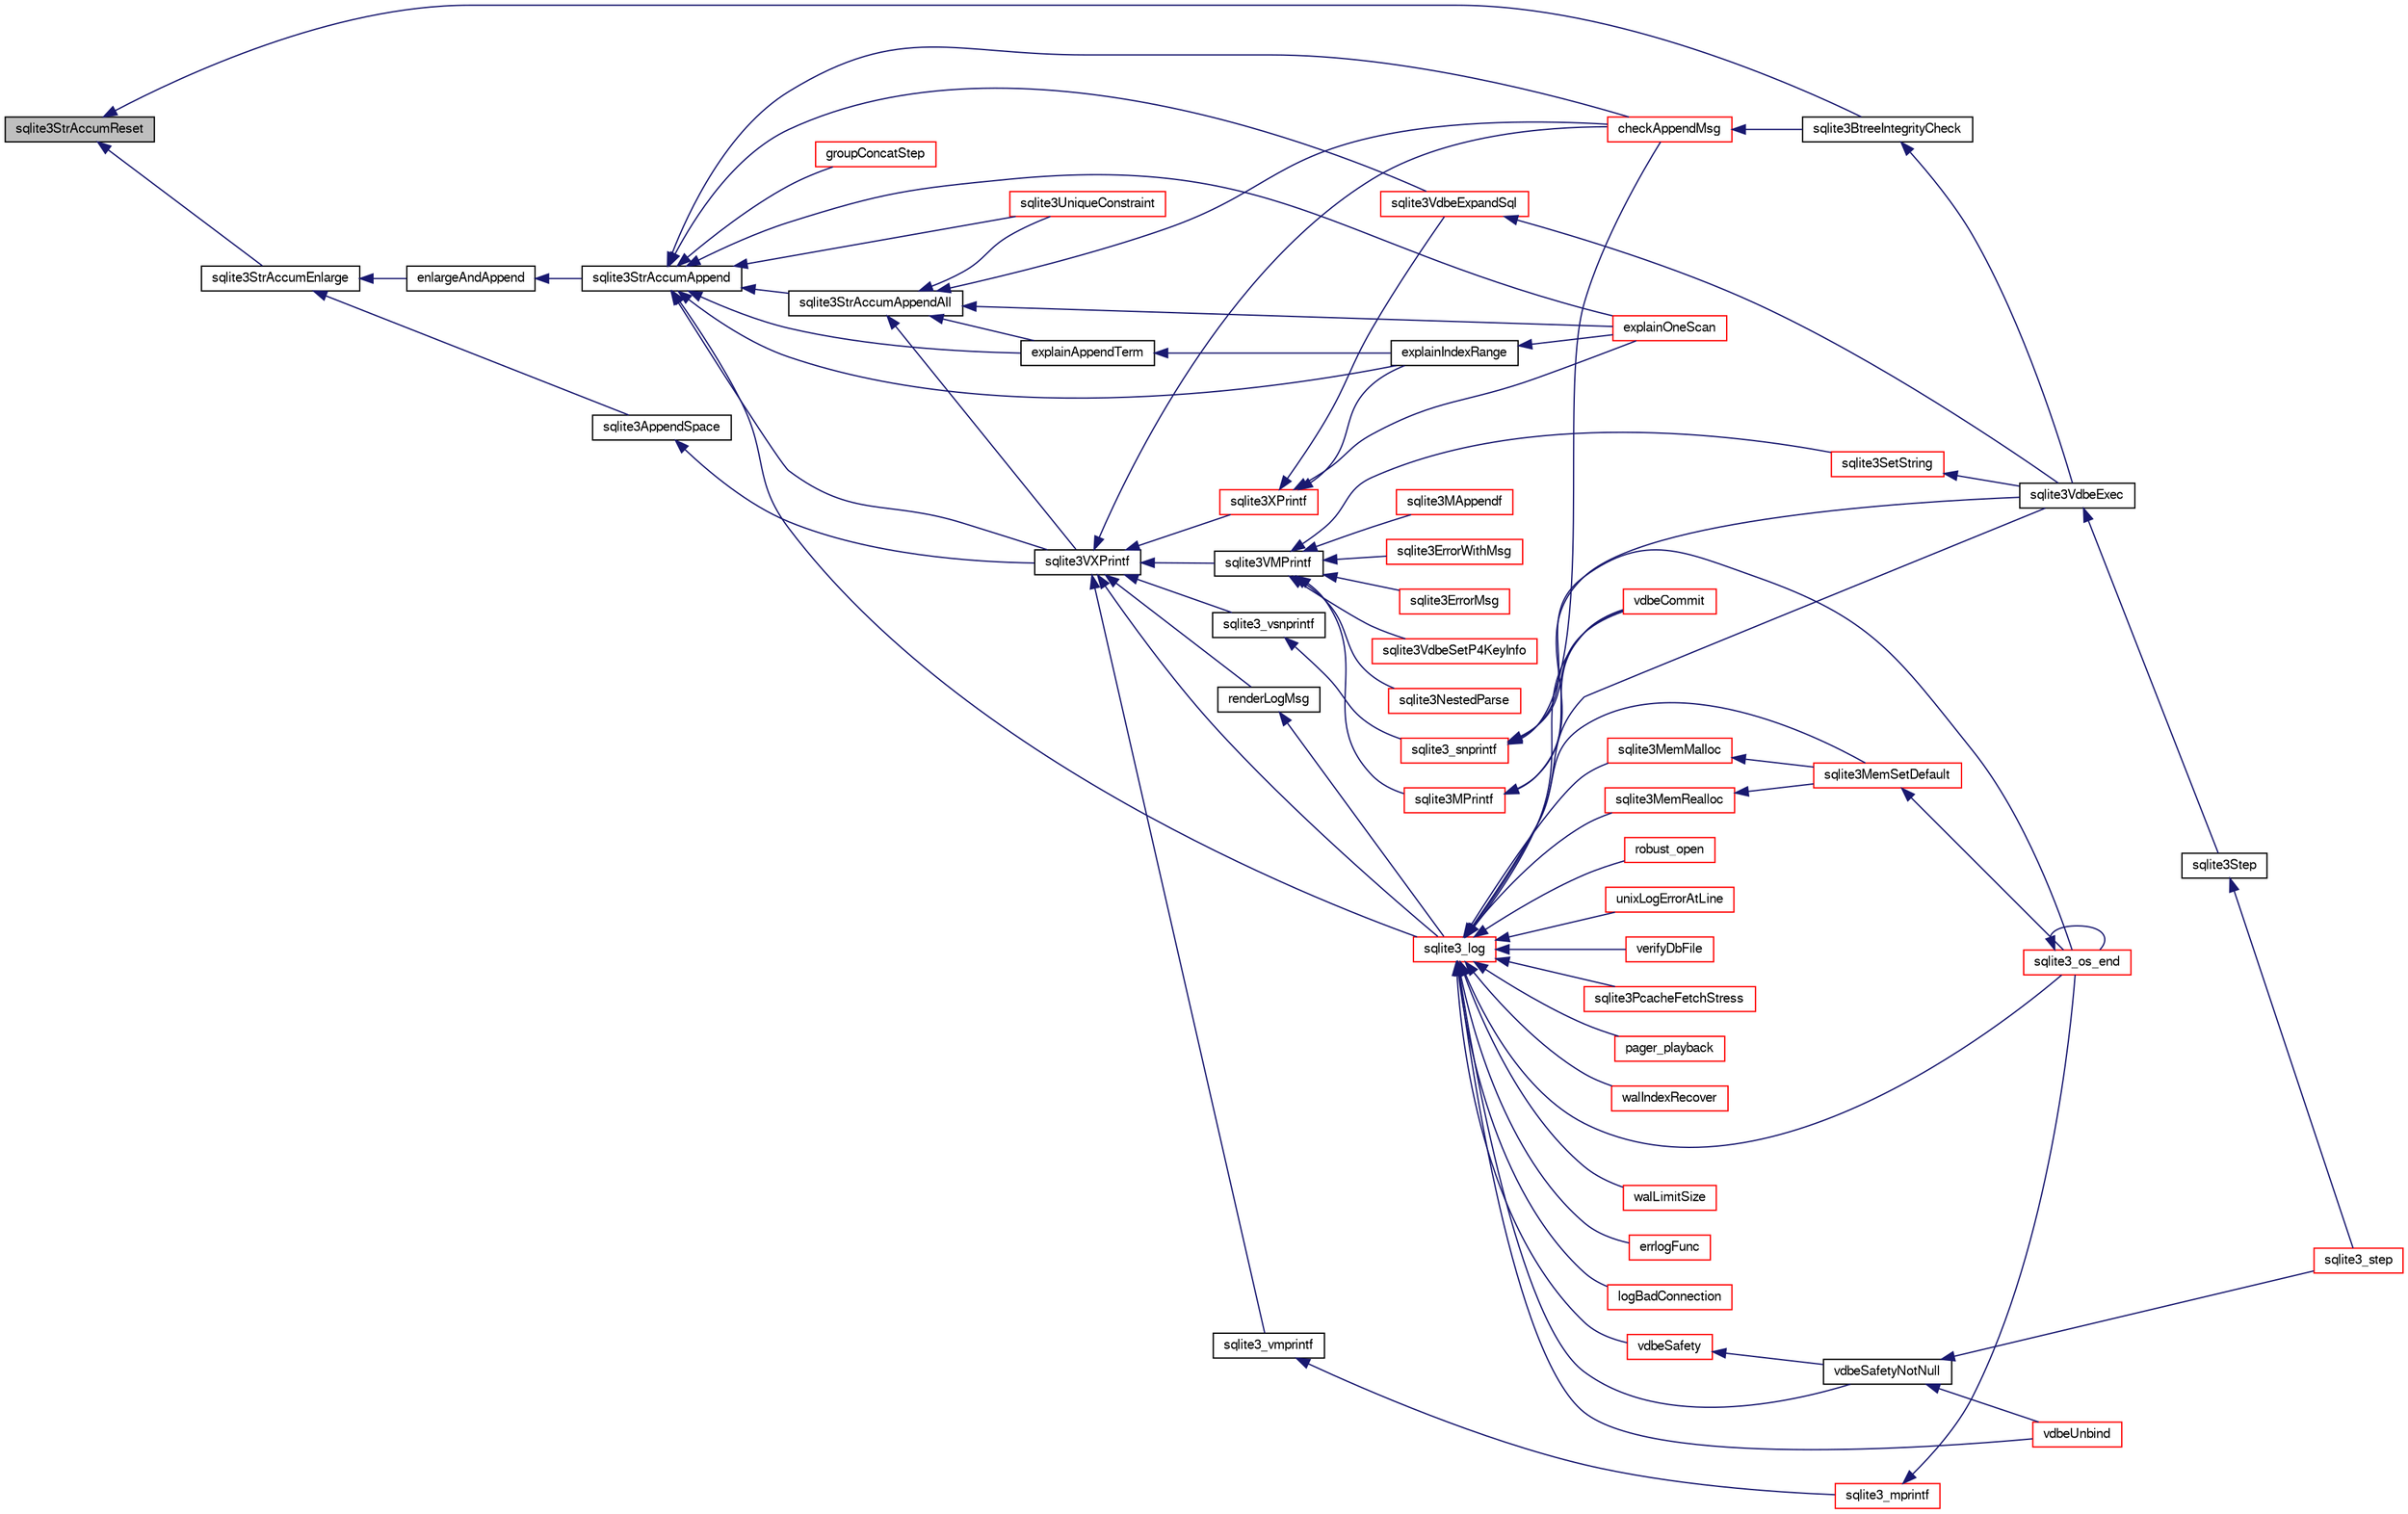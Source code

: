 digraph "sqlite3StrAccumReset"
{
  edge [fontname="FreeSans",fontsize="10",labelfontname="FreeSans",labelfontsize="10"];
  node [fontname="FreeSans",fontsize="10",shape=record];
  rankdir="LR";
  Node719197 [label="sqlite3StrAccumReset",height=0.2,width=0.4,color="black", fillcolor="grey75", style="filled", fontcolor="black"];
  Node719197 -> Node719198 [dir="back",color="midnightblue",fontsize="10",style="solid",fontname="FreeSans"];
  Node719198 [label="sqlite3StrAccumEnlarge",height=0.2,width=0.4,color="black", fillcolor="white", style="filled",URL="$sqlite3_8c.html#a38976500a97c69d65086eeccca82dd96"];
  Node719198 -> Node719199 [dir="back",color="midnightblue",fontsize="10",style="solid",fontname="FreeSans"];
  Node719199 [label="sqlite3AppendSpace",height=0.2,width=0.4,color="black", fillcolor="white", style="filled",URL="$sqlite3_8c.html#aefd38a5afc0020d4a93855c3ee7c63a8"];
  Node719199 -> Node719200 [dir="back",color="midnightblue",fontsize="10",style="solid",fontname="FreeSans"];
  Node719200 [label="sqlite3VXPrintf",height=0.2,width=0.4,color="black", fillcolor="white", style="filled",URL="$sqlite3_8c.html#a63c25806c9bd4a2b76f9a0eb232c6bde"];
  Node719200 -> Node719201 [dir="back",color="midnightblue",fontsize="10",style="solid",fontname="FreeSans"];
  Node719201 [label="sqlite3VMPrintf",height=0.2,width=0.4,color="black", fillcolor="white", style="filled",URL="$sqlite3_8c.html#a05535d0982ef06fbc2ee8195ebbae689"];
  Node719201 -> Node719202 [dir="back",color="midnightblue",fontsize="10",style="solid",fontname="FreeSans"];
  Node719202 [label="sqlite3SetString",height=0.2,width=0.4,color="red", fillcolor="white", style="filled",URL="$sqlite3_8c.html#aad368822484a1ceae010a829e27454ae"];
  Node719202 -> Node719229 [dir="back",color="midnightblue",fontsize="10",style="solid",fontname="FreeSans"];
  Node719229 [label="sqlite3VdbeExec",height=0.2,width=0.4,color="black", fillcolor="white", style="filled",URL="$sqlite3_8c.html#a8ce40a614bdc56719c4d642b1e4dfb21"];
  Node719229 -> Node719204 [dir="back",color="midnightblue",fontsize="10",style="solid",fontname="FreeSans"];
  Node719204 [label="sqlite3Step",height=0.2,width=0.4,color="black", fillcolor="white", style="filled",URL="$sqlite3_8c.html#a3f2872e873e2758a4beedad1d5113554"];
  Node719204 -> Node719205 [dir="back",color="midnightblue",fontsize="10",style="solid",fontname="FreeSans"];
  Node719205 [label="sqlite3_step",height=0.2,width=0.4,color="red", fillcolor="white", style="filled",URL="$sqlite3_8h.html#ac1e491ce36b7471eb28387f7d3c74334"];
  Node719201 -> Node719467 [dir="back",color="midnightblue",fontsize="10",style="solid",fontname="FreeSans"];
  Node719467 [label="sqlite3MPrintf",height=0.2,width=0.4,color="red", fillcolor="white", style="filled",URL="$sqlite3_8c.html#a208ef0df84e9778778804a19af03efea"];
  Node719467 -> Node719474 [dir="back",color="midnightblue",fontsize="10",style="solid",fontname="FreeSans"];
  Node719474 [label="vdbeCommit",height=0.2,width=0.4,color="red", fillcolor="white", style="filled",URL="$sqlite3_8c.html#a5d7f1e0625451b987728f600cfe1b92d"];
  Node719467 -> Node719229 [dir="back",color="midnightblue",fontsize="10",style="solid",fontname="FreeSans"];
  Node719201 -> Node720041 [dir="back",color="midnightblue",fontsize="10",style="solid",fontname="FreeSans"];
  Node720041 [label="sqlite3MAppendf",height=0.2,width=0.4,color="red", fillcolor="white", style="filled",URL="$sqlite3_8c.html#a43b33971f250cf38164a84f751057bce"];
  Node719201 -> Node719922 [dir="back",color="midnightblue",fontsize="10",style="solid",fontname="FreeSans"];
  Node719922 [label="sqlite3ErrorWithMsg",height=0.2,width=0.4,color="red", fillcolor="white", style="filled",URL="$sqlite3_8c.html#a11feb4cd8e77d59df266587cfe1b2641"];
  Node719201 -> Node720042 [dir="back",color="midnightblue",fontsize="10",style="solid",fontname="FreeSans"];
  Node720042 [label="sqlite3ErrorMsg",height=0.2,width=0.4,color="red", fillcolor="white", style="filled",URL="$sqlite3_8c.html#aee2798e173651adae0f9c85469f3457d"];
  Node719201 -> Node719663 [dir="back",color="midnightblue",fontsize="10",style="solid",fontname="FreeSans"];
  Node719663 [label="sqlite3VdbeSetP4KeyInfo",height=0.2,width=0.4,color="red", fillcolor="white", style="filled",URL="$sqlite3_8c.html#a342090b36fbf7fdace2a23b8efca030c"];
  Node719201 -> Node719372 [dir="back",color="midnightblue",fontsize="10",style="solid",fontname="FreeSans"];
  Node719372 [label="sqlite3NestedParse",height=0.2,width=0.4,color="red", fillcolor="white", style="filled",URL="$sqlite3_8c.html#ae78bd6187a28892732af5428ec15b03f"];
  Node719200 -> Node719700 [dir="back",color="midnightblue",fontsize="10",style="solid",fontname="FreeSans"];
  Node719700 [label="sqlite3_vmprintf",height=0.2,width=0.4,color="black", fillcolor="white", style="filled",URL="$sqlite3_8h.html#ac240de67ddf003828f16a6d9dd3fa3ca"];
  Node719700 -> Node719701 [dir="back",color="midnightblue",fontsize="10",style="solid",fontname="FreeSans"];
  Node719701 [label="sqlite3_mprintf",height=0.2,width=0.4,color="red", fillcolor="white", style="filled",URL="$sqlite3_8h.html#a9533933e57f7ccbb48c32041ce3a8862"];
  Node719701 -> Node719485 [dir="back",color="midnightblue",fontsize="10",style="solid",fontname="FreeSans"];
  Node719485 [label="sqlite3_os_end",height=0.2,width=0.4,color="red", fillcolor="white", style="filled",URL="$sqlite3_8h.html#a2288c95881ecca13d994e42b6a958906"];
  Node719485 -> Node719485 [dir="back",color="midnightblue",fontsize="10",style="solid",fontname="FreeSans"];
  Node719200 -> Node719710 [dir="back",color="midnightblue",fontsize="10",style="solid",fontname="FreeSans"];
  Node719710 [label="sqlite3_vsnprintf",height=0.2,width=0.4,color="black", fillcolor="white", style="filled",URL="$sqlite3_8h.html#a095af9d57b6df1b95a77df71b9bce062"];
  Node719710 -> Node719711 [dir="back",color="midnightblue",fontsize="10",style="solid",fontname="FreeSans"];
  Node719711 [label="sqlite3_snprintf",height=0.2,width=0.4,color="red", fillcolor="white", style="filled",URL="$sqlite3_8h.html#af4558fab7cb8fb1e61fd642d3e017ef7"];
  Node719711 -> Node719485 [dir="back",color="midnightblue",fontsize="10",style="solid",fontname="FreeSans"];
  Node719711 -> Node719751 [dir="back",color="midnightblue",fontsize="10",style="solid",fontname="FreeSans"];
  Node719751 [label="checkAppendMsg",height=0.2,width=0.4,color="red", fillcolor="white", style="filled",URL="$sqlite3_8c.html#a4366e7af81727e2d755d3c9a635b055e"];
  Node719751 -> Node719594 [dir="back",color="midnightblue",fontsize="10",style="solid",fontname="FreeSans"];
  Node719594 [label="sqlite3BtreeIntegrityCheck",height=0.2,width=0.4,color="black", fillcolor="white", style="filled",URL="$sqlite3_8c.html#aa00011902d9e5ba26452d147c43fa1d8"];
  Node719594 -> Node719229 [dir="back",color="midnightblue",fontsize="10",style="solid",fontname="FreeSans"];
  Node719711 -> Node719474 [dir="back",color="midnightblue",fontsize="10",style="solid",fontname="FreeSans"];
  Node719200 -> Node719848 [dir="back",color="midnightblue",fontsize="10",style="solid",fontname="FreeSans"];
  Node719848 [label="renderLogMsg",height=0.2,width=0.4,color="black", fillcolor="white", style="filled",URL="$sqlite3_8c.html#a7a02b43ce0a27bb52085c7f446d115af"];
  Node719848 -> Node719849 [dir="back",color="midnightblue",fontsize="10",style="solid",fontname="FreeSans"];
  Node719849 [label="sqlite3_log",height=0.2,width=0.4,color="red", fillcolor="white", style="filled",URL="$sqlite3_8h.html#a298c9699bf9c143662c6b1fec4b2dc3b"];
  Node719849 -> Node719850 [dir="back",color="midnightblue",fontsize="10",style="solid",fontname="FreeSans"];
  Node719850 [label="sqlite3MemMalloc",height=0.2,width=0.4,color="red", fillcolor="white", style="filled",URL="$sqlite3_8c.html#a53157f1a669f949332f44ca9f15c0a43"];
  Node719850 -> Node719694 [dir="back",color="midnightblue",fontsize="10",style="solid",fontname="FreeSans"];
  Node719694 [label="sqlite3MemSetDefault",height=0.2,width=0.4,color="red", fillcolor="white", style="filled",URL="$sqlite3_8c.html#a162fbfd727e92c5f8f72625b5ff62549"];
  Node719694 -> Node719485 [dir="back",color="midnightblue",fontsize="10",style="solid",fontname="FreeSans"];
  Node719849 -> Node719851 [dir="back",color="midnightblue",fontsize="10",style="solid",fontname="FreeSans"];
  Node719851 [label="sqlite3MemRealloc",height=0.2,width=0.4,color="red", fillcolor="white", style="filled",URL="$sqlite3_8c.html#addd043cc5742c3b0cf536763cd4e6948"];
  Node719851 -> Node719694 [dir="back",color="midnightblue",fontsize="10",style="solid",fontname="FreeSans"];
  Node719849 -> Node719694 [dir="back",color="midnightblue",fontsize="10",style="solid",fontname="FreeSans"];
  Node719849 -> Node719852 [dir="back",color="midnightblue",fontsize="10",style="solid",fontname="FreeSans"];
  Node719852 [label="logBadConnection",height=0.2,width=0.4,color="red", fillcolor="white", style="filled",URL="$sqlite3_8c.html#a8aa249fac852b22bb1227e2bc2921f11"];
  Node719849 -> Node719857 [dir="back",color="midnightblue",fontsize="10",style="solid",fontname="FreeSans"];
  Node719857 [label="robust_open",height=0.2,width=0.4,color="red", fillcolor="white", style="filled",URL="$sqlite3_8c.html#a0eb989e531821c6a1deb85a3ba0021c0"];
  Node719849 -> Node719859 [dir="back",color="midnightblue",fontsize="10",style="solid",fontname="FreeSans"];
  Node719859 [label="unixLogErrorAtLine",height=0.2,width=0.4,color="red", fillcolor="white", style="filled",URL="$sqlite3_8c.html#a23b4a35445d08fc62ef2d5c3d56c1640"];
  Node719849 -> Node719873 [dir="back",color="midnightblue",fontsize="10",style="solid",fontname="FreeSans"];
  Node719873 [label="verifyDbFile",height=0.2,width=0.4,color="red", fillcolor="white", style="filled",URL="$sqlite3_8c.html#a0ff620ba7a3e7e727c37c0b172d12c66"];
  Node719849 -> Node719485 [dir="back",color="midnightblue",fontsize="10",style="solid",fontname="FreeSans"];
  Node719849 -> Node719874 [dir="back",color="midnightblue",fontsize="10",style="solid",fontname="FreeSans"];
  Node719874 [label="sqlite3PcacheFetchStress",height=0.2,width=0.4,color="red", fillcolor="white", style="filled",URL="$sqlite3_8c.html#a83644ab4d77e1649ae5336b659edb351"];
  Node719849 -> Node719567 [dir="back",color="midnightblue",fontsize="10",style="solid",fontname="FreeSans"];
  Node719567 [label="pager_playback",height=0.2,width=0.4,color="red", fillcolor="white", style="filled",URL="$sqlite3_8c.html#a9d9a750a9fc76eb4b668c8a16b164a65"];
  Node719849 -> Node719741 [dir="back",color="midnightblue",fontsize="10",style="solid",fontname="FreeSans"];
  Node719741 [label="walIndexRecover",height=0.2,width=0.4,color="red", fillcolor="white", style="filled",URL="$sqlite3_8c.html#ab4ee99f3710323acbeb6c495dd18d205"];
  Node719849 -> Node719685 [dir="back",color="midnightblue",fontsize="10",style="solid",fontname="FreeSans"];
  Node719685 [label="walLimitSize",height=0.2,width=0.4,color="red", fillcolor="white", style="filled",URL="$sqlite3_8c.html#a7d814227c8fb4a3441c42e9f2fdade3b"];
  Node719849 -> Node719474 [dir="back",color="midnightblue",fontsize="10",style="solid",fontname="FreeSans"];
  Node719849 -> Node719875 [dir="back",color="midnightblue",fontsize="10",style="solid",fontname="FreeSans"];
  Node719875 [label="vdbeSafety",height=0.2,width=0.4,color="red", fillcolor="white", style="filled",URL="$sqlite3_8c.html#ad376f1aa66b2801fa8fb2fb134f370fd"];
  Node719875 -> Node719876 [dir="back",color="midnightblue",fontsize="10",style="solid",fontname="FreeSans"];
  Node719876 [label="vdbeSafetyNotNull",height=0.2,width=0.4,color="black", fillcolor="white", style="filled",URL="$sqlite3_8c.html#a018448275e86f09d8af8033cec4cafdf"];
  Node719876 -> Node719205 [dir="back",color="midnightblue",fontsize="10",style="solid",fontname="FreeSans"];
  Node719876 -> Node719877 [dir="back",color="midnightblue",fontsize="10",style="solid",fontname="FreeSans"];
  Node719877 [label="vdbeUnbind",height=0.2,width=0.4,color="red", fillcolor="white", style="filled",URL="$sqlite3_8c.html#ae3ca3d8a878660305a0efd0c73c9f064"];
  Node719849 -> Node719876 [dir="back",color="midnightblue",fontsize="10",style="solid",fontname="FreeSans"];
  Node719849 -> Node719877 [dir="back",color="midnightblue",fontsize="10",style="solid",fontname="FreeSans"];
  Node719849 -> Node719229 [dir="back",color="midnightblue",fontsize="10",style="solid",fontname="FreeSans"];
  Node719849 -> Node719826 [dir="back",color="midnightblue",fontsize="10",style="solid",fontname="FreeSans"];
  Node719826 [label="errlogFunc",height=0.2,width=0.4,color="red", fillcolor="white", style="filled",URL="$sqlite3_8c.html#a56d5c8e1f0a43e4c9f8864c27065393f"];
  Node719200 -> Node719849 [dir="back",color="midnightblue",fontsize="10",style="solid",fontname="FreeSans"];
  Node719200 -> Node720069 [dir="back",color="midnightblue",fontsize="10",style="solid",fontname="FreeSans"];
  Node720069 [label="sqlite3XPrintf",height=0.2,width=0.4,color="red", fillcolor="white", style="filled",URL="$sqlite3_8c.html#afa51896b0f07c74fe11c806a5df7030c"];
  Node720069 -> Node719893 [dir="back",color="midnightblue",fontsize="10",style="solid",fontname="FreeSans"];
  Node719893 [label="sqlite3VdbeExpandSql",height=0.2,width=0.4,color="red", fillcolor="white", style="filled",URL="$sqlite3_8c.html#a5a497837d5d69b92e7bca23673589c69"];
  Node719893 -> Node719229 [dir="back",color="midnightblue",fontsize="10",style="solid",fontname="FreeSans"];
  Node720069 -> Node720070 [dir="back",color="midnightblue",fontsize="10",style="solid",fontname="FreeSans"];
  Node720070 [label="explainIndexRange",height=0.2,width=0.4,color="black", fillcolor="white", style="filled",URL="$sqlite3_8c.html#a19d410b10b9746279e834fd8cddda2cb"];
  Node720070 -> Node719896 [dir="back",color="midnightblue",fontsize="10",style="solid",fontname="FreeSans"];
  Node719896 [label="explainOneScan",height=0.2,width=0.4,color="red", fillcolor="white", style="filled",URL="$sqlite3_8c.html#ae5281c97cc6f8cd02effffe937725524"];
  Node720069 -> Node719896 [dir="back",color="midnightblue",fontsize="10",style="solid",fontname="FreeSans"];
  Node719200 -> Node719751 [dir="back",color="midnightblue",fontsize="10",style="solid",fontname="FreeSans"];
  Node719198 -> Node720071 [dir="back",color="midnightblue",fontsize="10",style="solid",fontname="FreeSans"];
  Node720071 [label="enlargeAndAppend",height=0.2,width=0.4,color="black", fillcolor="white", style="filled",URL="$sqlite3_8c.html#a25b21e61dc0883d849890eaa8a18088a"];
  Node720071 -> Node720072 [dir="back",color="midnightblue",fontsize="10",style="solid",fontname="FreeSans"];
  Node720072 [label="sqlite3StrAccumAppend",height=0.2,width=0.4,color="black", fillcolor="white", style="filled",URL="$sqlite3_8c.html#a56664fa33def33c5a5245b623441d5e0"];
  Node720072 -> Node719200 [dir="back",color="midnightblue",fontsize="10",style="solid",fontname="FreeSans"];
  Node720072 -> Node720073 [dir="back",color="midnightblue",fontsize="10",style="solid",fontname="FreeSans"];
  Node720073 [label="sqlite3StrAccumAppendAll",height=0.2,width=0.4,color="black", fillcolor="white", style="filled",URL="$sqlite3_8c.html#acaf8f3e4f99a3c3a4a77e9c987547289"];
  Node720073 -> Node719200 [dir="back",color="midnightblue",fontsize="10",style="solid",fontname="FreeSans"];
  Node720073 -> Node719751 [dir="back",color="midnightblue",fontsize="10",style="solid",fontname="FreeSans"];
  Node720073 -> Node719894 [dir="back",color="midnightblue",fontsize="10",style="solid",fontname="FreeSans"];
  Node719894 [label="sqlite3UniqueConstraint",height=0.2,width=0.4,color="red", fillcolor="white", style="filled",URL="$sqlite3_8c.html#a4e35c041bf7710b6f3e2db6d86e86d7a"];
  Node720073 -> Node720074 [dir="back",color="midnightblue",fontsize="10",style="solid",fontname="FreeSans"];
  Node720074 [label="explainAppendTerm",height=0.2,width=0.4,color="black", fillcolor="white", style="filled",URL="$sqlite3_8c.html#a5ef3d87a7da5cfa8e03ca9fdc186193a"];
  Node720074 -> Node720070 [dir="back",color="midnightblue",fontsize="10",style="solid",fontname="FreeSans"];
  Node720073 -> Node719896 [dir="back",color="midnightblue",fontsize="10",style="solid",fontname="FreeSans"];
  Node720072 -> Node719849 [dir="back",color="midnightblue",fontsize="10",style="solid",fontname="FreeSans"];
  Node720072 -> Node719751 [dir="back",color="midnightblue",fontsize="10",style="solid",fontname="FreeSans"];
  Node720072 -> Node719893 [dir="back",color="midnightblue",fontsize="10",style="solid",fontname="FreeSans"];
  Node720072 -> Node719894 [dir="back",color="midnightblue",fontsize="10",style="solid",fontname="FreeSans"];
  Node720072 -> Node719771 [dir="back",color="midnightblue",fontsize="10",style="solid",fontname="FreeSans"];
  Node719771 [label="groupConcatStep",height=0.2,width=0.4,color="red", fillcolor="white", style="filled",URL="$sqlite3_8c.html#a5267fc47d0a0d9a8f128c59d100e645d"];
  Node720072 -> Node720074 [dir="back",color="midnightblue",fontsize="10",style="solid",fontname="FreeSans"];
  Node720072 -> Node720070 [dir="back",color="midnightblue",fontsize="10",style="solid",fontname="FreeSans"];
  Node720072 -> Node719896 [dir="back",color="midnightblue",fontsize="10",style="solid",fontname="FreeSans"];
  Node719197 -> Node719594 [dir="back",color="midnightblue",fontsize="10",style="solid",fontname="FreeSans"];
}
